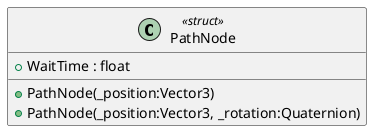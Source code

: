 @startuml
class PathNode <<struct>> {
    + WaitTime : float
    + PathNode(_position:Vector3)
    + PathNode(_position:Vector3, _rotation:Quaternion)
}
@enduml
